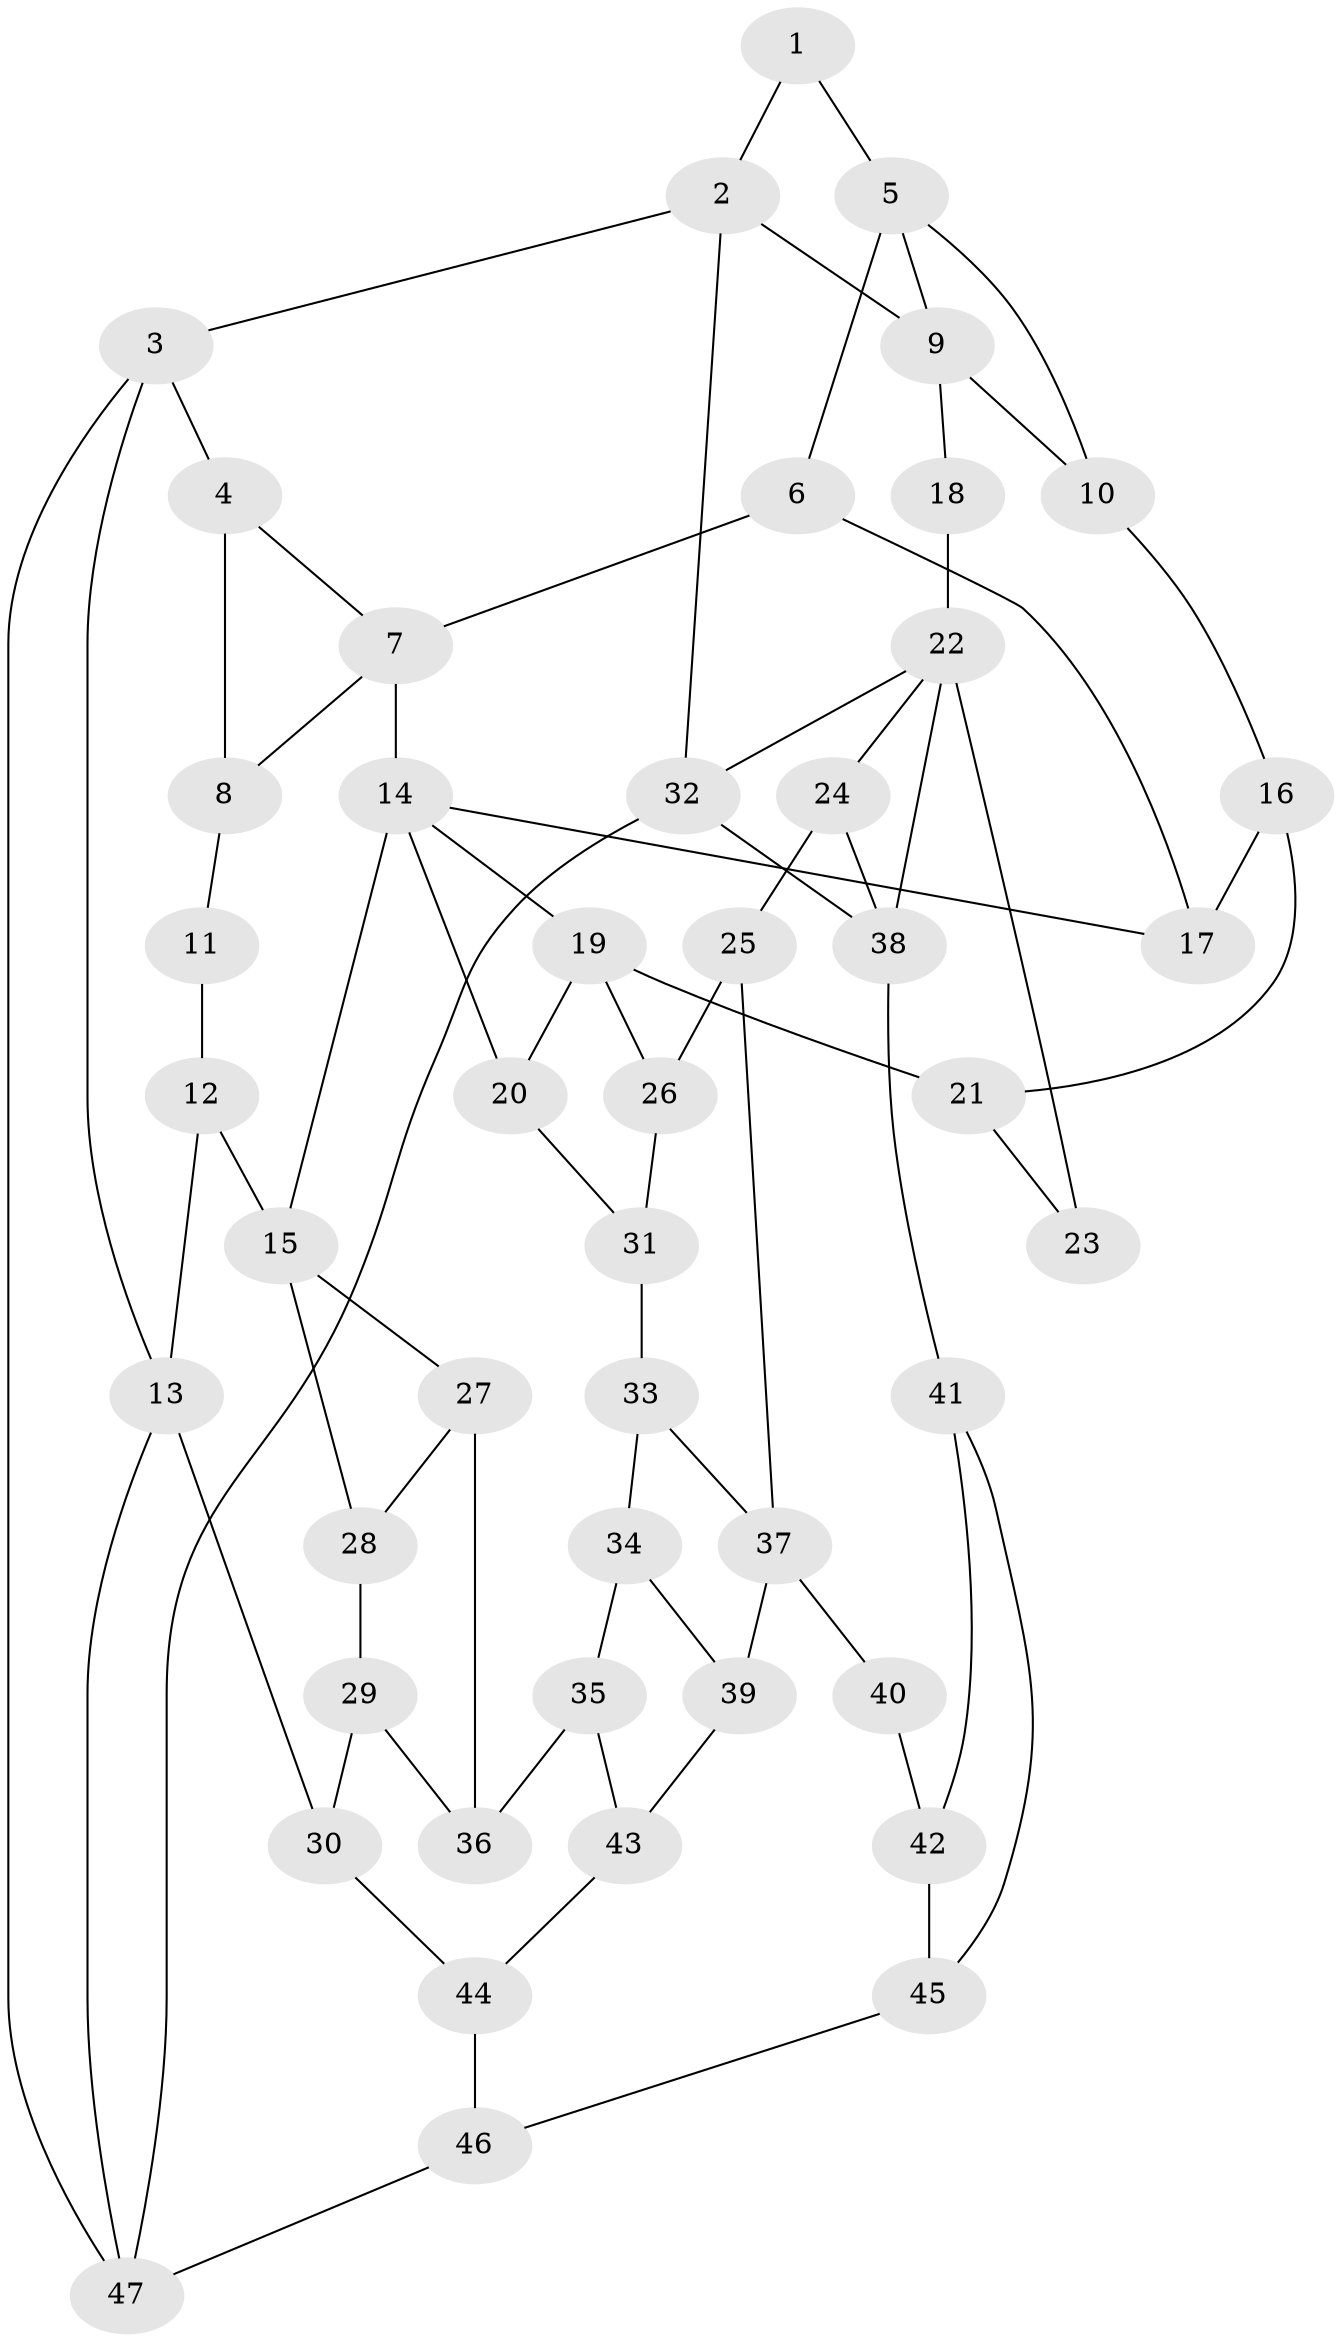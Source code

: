 // original degree distribution, {3: 0.02127659574468085, 6: 0.22340425531914893, 5: 0.5106382978723404, 4: 0.24468085106382978}
// Generated by graph-tools (version 1.1) at 2025/38/03/09/25 02:38:47]
// undirected, 47 vertices, 76 edges
graph export_dot {
graph [start="1"]
  node [color=gray90,style=filled];
  1;
  2;
  3;
  4;
  5;
  6;
  7;
  8;
  9;
  10;
  11;
  12;
  13;
  14;
  15;
  16;
  17;
  18;
  19;
  20;
  21;
  22;
  23;
  24;
  25;
  26;
  27;
  28;
  29;
  30;
  31;
  32;
  33;
  34;
  35;
  36;
  37;
  38;
  39;
  40;
  41;
  42;
  43;
  44;
  45;
  46;
  47;
  1 -- 2 [weight=1.0];
  1 -- 5 [weight=1.0];
  2 -- 3 [weight=1.0];
  2 -- 9 [weight=1.0];
  2 -- 32 [weight=1.0];
  3 -- 4 [weight=1.0];
  3 -- 13 [weight=1.0];
  3 -- 47 [weight=1.0];
  4 -- 7 [weight=1.0];
  4 -- 8 [weight=2.0];
  5 -- 6 [weight=2.0];
  5 -- 9 [weight=2.0];
  5 -- 10 [weight=1.0];
  6 -- 7 [weight=2.0];
  6 -- 17 [weight=1.0];
  7 -- 8 [weight=1.0];
  7 -- 14 [weight=1.0];
  8 -- 11 [weight=1.0];
  9 -- 10 [weight=1.0];
  9 -- 18 [weight=2.0];
  10 -- 16 [weight=1.0];
  11 -- 12 [weight=2.0];
  12 -- 13 [weight=2.0];
  12 -- 15 [weight=2.0];
  13 -- 30 [weight=2.0];
  13 -- 47 [weight=1.0];
  14 -- 15 [weight=2.0];
  14 -- 17 [weight=1.0];
  14 -- 19 [weight=1.0];
  14 -- 20 [weight=1.0];
  15 -- 27 [weight=1.0];
  15 -- 28 [weight=1.0];
  16 -- 17 [weight=1.0];
  16 -- 21 [weight=1.0];
  18 -- 22 [weight=1.0];
  19 -- 20 [weight=1.0];
  19 -- 21 [weight=1.0];
  19 -- 26 [weight=1.0];
  20 -- 31 [weight=1.0];
  21 -- 23 [weight=1.0];
  22 -- 23 [weight=2.0];
  22 -- 24 [weight=1.0];
  22 -- 32 [weight=1.0];
  22 -- 38 [weight=1.0];
  24 -- 25 [weight=2.0];
  24 -- 38 [weight=2.0];
  25 -- 26 [weight=1.0];
  25 -- 37 [weight=2.0];
  26 -- 31 [weight=1.0];
  27 -- 28 [weight=1.0];
  27 -- 36 [weight=1.0];
  28 -- 29 [weight=1.0];
  29 -- 30 [weight=2.0];
  29 -- 36 [weight=1.0];
  30 -- 44 [weight=1.0];
  31 -- 33 [weight=1.0];
  32 -- 38 [weight=1.0];
  32 -- 47 [weight=1.0];
  33 -- 34 [weight=1.0];
  33 -- 37 [weight=1.0];
  34 -- 35 [weight=1.0];
  34 -- 39 [weight=1.0];
  35 -- 36 [weight=1.0];
  35 -- 43 [weight=1.0];
  37 -- 39 [weight=1.0];
  37 -- 40 [weight=2.0];
  38 -- 41 [weight=2.0];
  39 -- 43 [weight=1.0];
  40 -- 42 [weight=1.0];
  41 -- 42 [weight=1.0];
  41 -- 45 [weight=1.0];
  42 -- 45 [weight=1.0];
  43 -- 44 [weight=1.0];
  44 -- 46 [weight=1.0];
  45 -- 46 [weight=1.0];
  46 -- 47 [weight=1.0];
}
